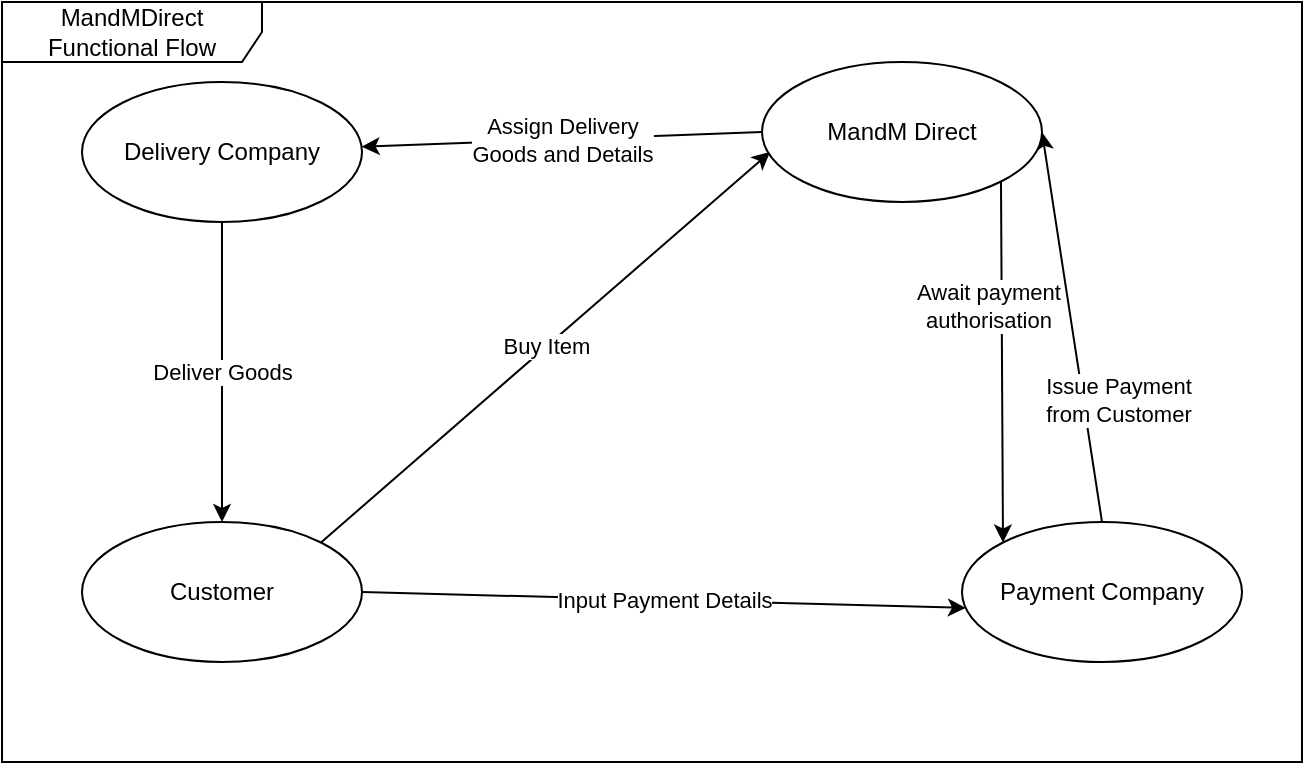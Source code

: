 <mxfile version="15.4.3" type="github">
  <diagram id="p2q9YtW9ZhbQxPiLJNjh" name="Page-1">
    <mxGraphModel dx="1221" dy="644" grid="1" gridSize="10" guides="1" tooltips="1" connect="1" arrows="1" fold="1" page="1" pageScale="1" pageWidth="827" pageHeight="1169" math="0" shadow="0">
      <root>
        <mxCell id="0" />
        <mxCell id="1" parent="0" />
        <mxCell id="_p9DGE9gg8uyNRXukZC8-1" value="MandMDirect Functional Flow" style="shape=umlFrame;whiteSpace=wrap;html=1;width=130;height=30;" vertex="1" parent="1">
          <mxGeometry x="90" y="120" width="650" height="380" as="geometry" />
        </mxCell>
        <mxCell id="_p9DGE9gg8uyNRXukZC8-7" value="Buy Item" style="edgeStyle=none;rounded=0;orthogonalLoop=1;jettySize=auto;html=1;exitX=1;exitY=0;exitDx=0;exitDy=0;entryX=0.029;entryY=0.643;entryDx=0;entryDy=0;entryPerimeter=0;" edge="1" parent="1" source="_p9DGE9gg8uyNRXukZC8-2" target="_p9DGE9gg8uyNRXukZC8-5">
          <mxGeometry relative="1" as="geometry" />
        </mxCell>
        <mxCell id="_p9DGE9gg8uyNRXukZC8-2" value="Customer" style="ellipse;whiteSpace=wrap;html=1;" vertex="1" parent="1">
          <mxGeometry x="130" y="380" width="140" height="70" as="geometry" />
        </mxCell>
        <mxCell id="_p9DGE9gg8uyNRXukZC8-9" value="Input Payment Details" style="edgeStyle=none;rounded=0;orthogonalLoop=1;jettySize=auto;html=1;exitX=1;exitY=0.5;exitDx=0;exitDy=0;entryX=0.014;entryY=0.614;entryDx=0;entryDy=0;entryPerimeter=0;" edge="1" parent="1" source="_p9DGE9gg8uyNRXukZC8-2" target="_p9DGE9gg8uyNRXukZC8-3">
          <mxGeometry relative="1" as="geometry" />
        </mxCell>
        <mxCell id="_p9DGE9gg8uyNRXukZC8-10" value="Issue Payment &lt;br&gt;from Customer" style="edgeStyle=none;rounded=0;orthogonalLoop=1;jettySize=auto;html=1;exitX=0.5;exitY=0;exitDx=0;exitDy=0;entryX=1;entryY=0.5;entryDx=0;entryDy=0;" edge="1" parent="1" source="_p9DGE9gg8uyNRXukZC8-3" target="_p9DGE9gg8uyNRXukZC8-5">
          <mxGeometry x="-0.395" y="-17" relative="1" as="geometry">
            <mxPoint as="offset" />
          </mxGeometry>
        </mxCell>
        <mxCell id="_p9DGE9gg8uyNRXukZC8-3" value="Payment Company" style="ellipse;whiteSpace=wrap;html=1;" vertex="1" parent="1">
          <mxGeometry x="570" y="380" width="140" height="70" as="geometry" />
        </mxCell>
        <mxCell id="_p9DGE9gg8uyNRXukZC8-12" value="Deliver Goods" style="edgeStyle=none;rounded=0;orthogonalLoop=1;jettySize=auto;html=1;exitX=0.5;exitY=1;exitDx=0;exitDy=0;entryX=0.5;entryY=0;entryDx=0;entryDy=0;" edge="1" parent="1" source="_p9DGE9gg8uyNRXukZC8-4" target="_p9DGE9gg8uyNRXukZC8-2">
          <mxGeometry relative="1" as="geometry" />
        </mxCell>
        <mxCell id="_p9DGE9gg8uyNRXukZC8-4" value="Delivery Company" style="ellipse;whiteSpace=wrap;html=1;" vertex="1" parent="1">
          <mxGeometry x="130" y="160" width="140" height="70" as="geometry" />
        </mxCell>
        <mxCell id="_p9DGE9gg8uyNRXukZC8-8" value="Await payment &lt;br&gt;authorisation" style="edgeStyle=none;rounded=0;orthogonalLoop=1;jettySize=auto;html=1;exitX=1;exitY=1;exitDx=0;exitDy=0;entryX=0;entryY=0;entryDx=0;entryDy=0;" edge="1" parent="1" source="_p9DGE9gg8uyNRXukZC8-5" target="_p9DGE9gg8uyNRXukZC8-3">
          <mxGeometry x="-0.313" y="-7" relative="1" as="geometry">
            <mxPoint as="offset" />
          </mxGeometry>
        </mxCell>
        <mxCell id="_p9DGE9gg8uyNRXukZC8-11" value="Assign Delivery &lt;br&gt;Goods and Details" style="edgeStyle=none;rounded=0;orthogonalLoop=1;jettySize=auto;html=1;exitX=0;exitY=0.5;exitDx=0;exitDy=0;" edge="1" parent="1" source="_p9DGE9gg8uyNRXukZC8-5" target="_p9DGE9gg8uyNRXukZC8-4">
          <mxGeometry relative="1" as="geometry" />
        </mxCell>
        <mxCell id="_p9DGE9gg8uyNRXukZC8-5" value="MandM Direct" style="ellipse;whiteSpace=wrap;html=1;" vertex="1" parent="1">
          <mxGeometry x="470" y="150" width="140" height="70" as="geometry" />
        </mxCell>
      </root>
    </mxGraphModel>
  </diagram>
</mxfile>
